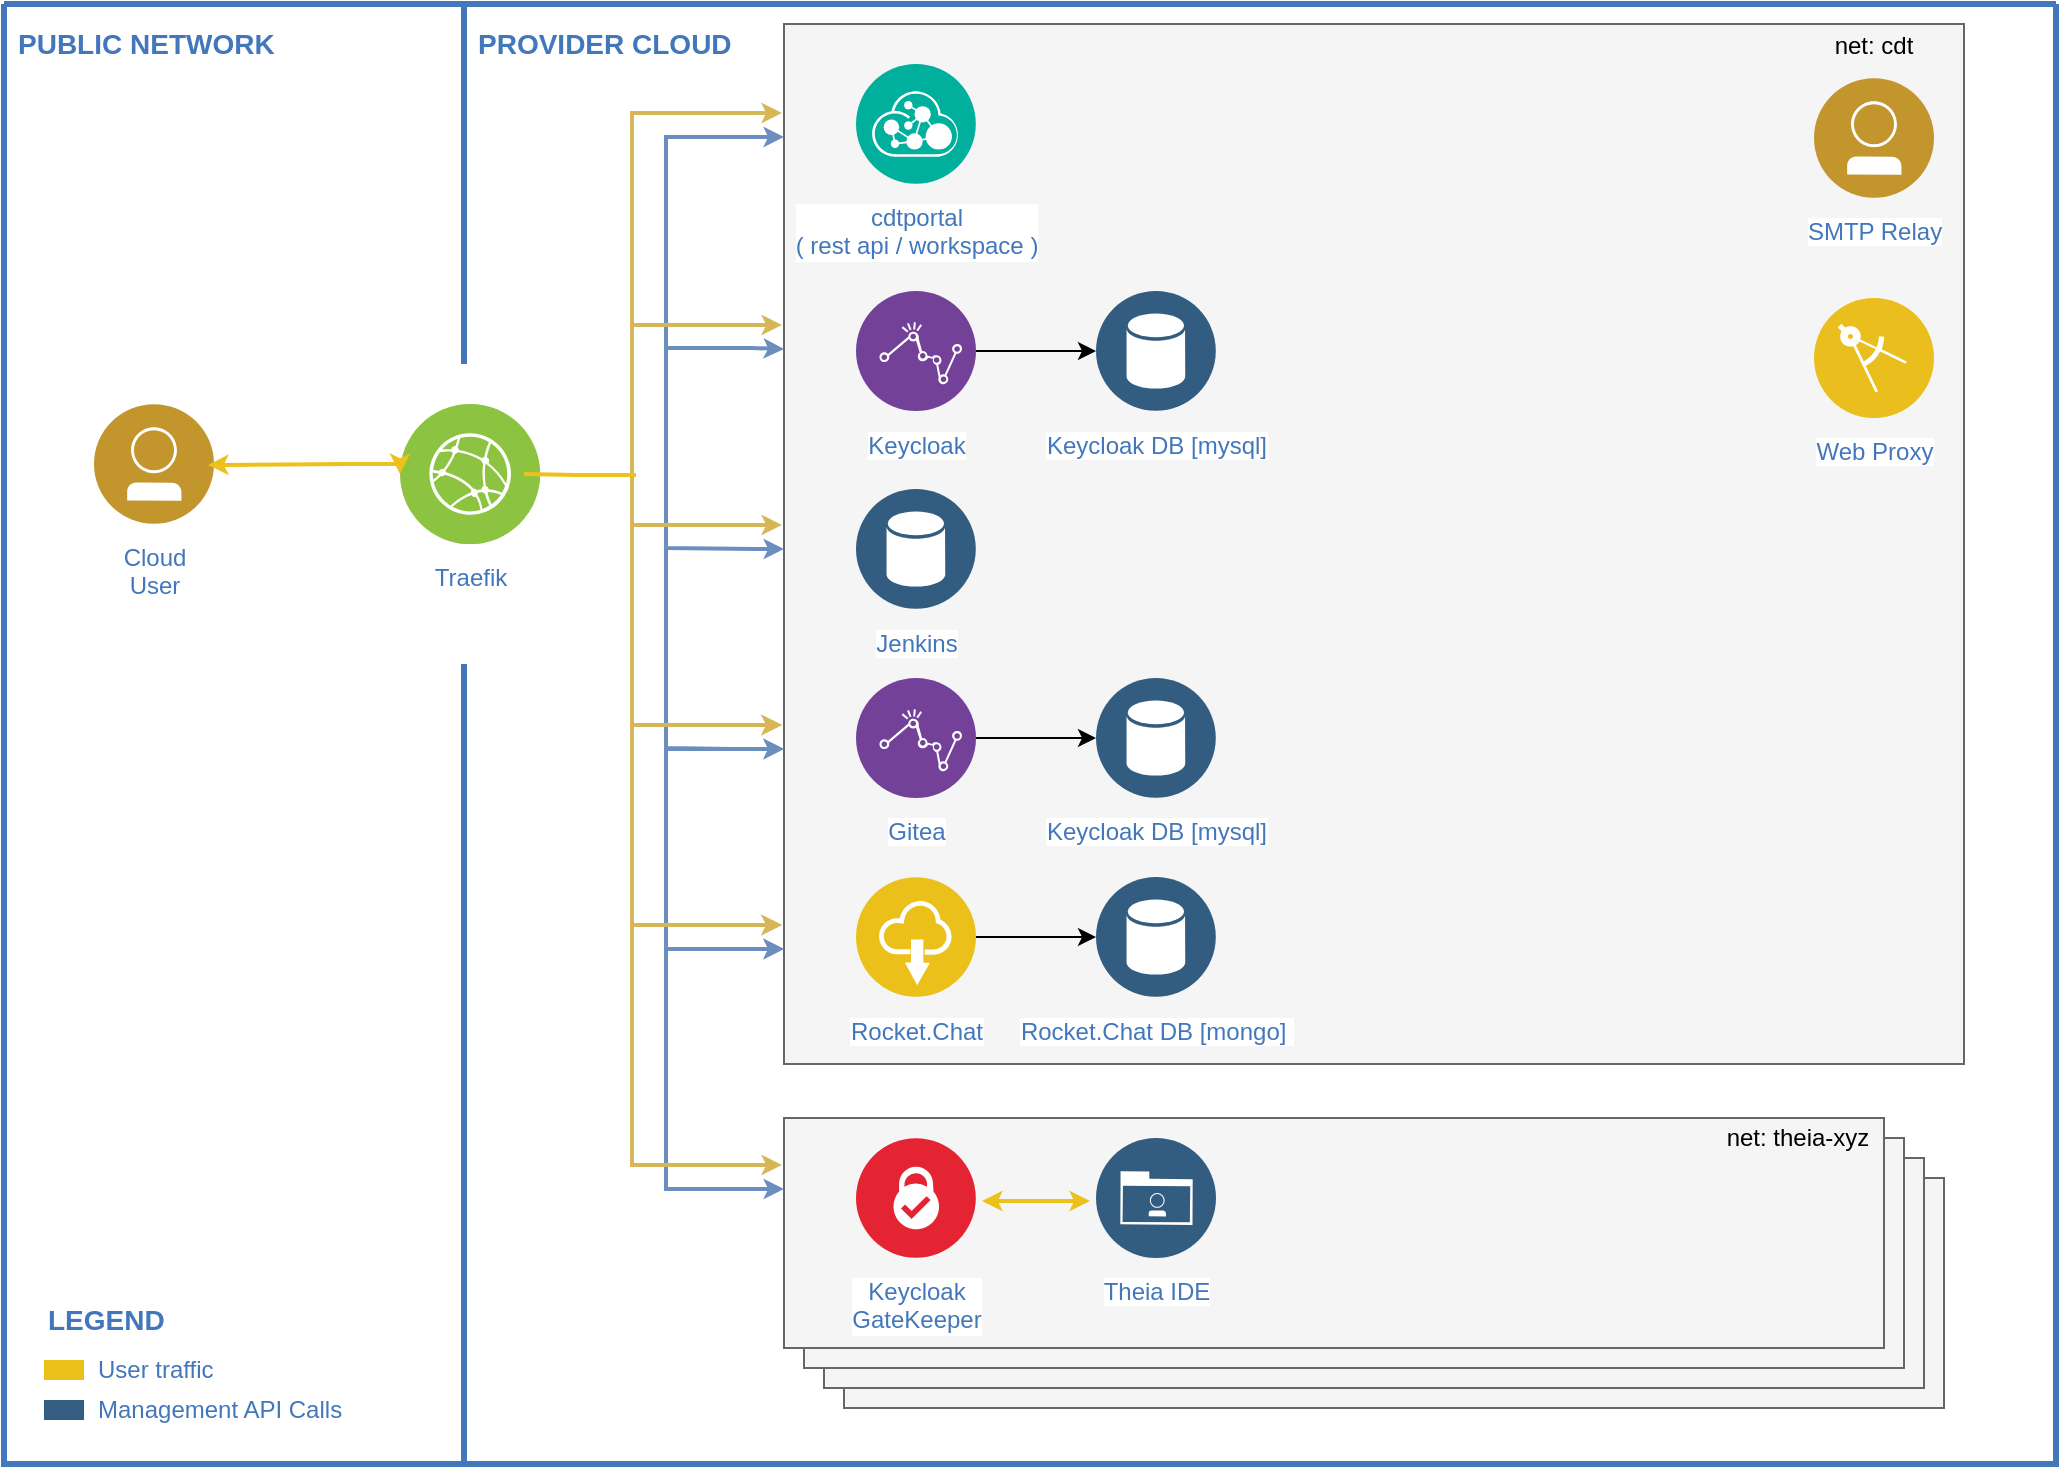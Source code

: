 <mxfile version="10.8.7" type="device"><diagram id="2f404044-711c-603c-8f00-f6bb4c023d3c" name="Page-1"><mxGraphModel dx="1271" dy="687" grid="1" gridSize="10" guides="1" tooltips="1" connect="1" arrows="1" fold="1" page="1" pageScale="1" pageWidth="1169" pageHeight="827" background="#ffffff" math="0" shadow="0"><root><mxCell id="0"/><mxCell id="1" parent="0"/><mxCell id="21" value="" style="swimlane;shadow=0;strokeColor=#4277BB;fillColor=#ffffff;fontColor=none;align=right;startSize=0;collapsible=0;noLabel=1;strokeWidth=3;" parent="1" vertex="1"><mxGeometry x="64" y="49" width="1026" height="730" as="geometry"/></mxCell><mxCell id="2qhpoPJ52fLnNUYMJwf9-90" value="" style="rounded=0;whiteSpace=wrap;html=1;fillColor=#f5f5f5;strokeColor=#666666;fontColor=#333333;" vertex="1" parent="21"><mxGeometry x="390" y="10" width="590" height="520" as="geometry"/></mxCell><mxCell id="2" value="Cloud&lt;br&gt;User&lt;br&gt;" style="aspect=fixed;perimeter=ellipsePerimeter;html=1;align=center;shadow=0;dashed=0;image;image=img/lib/ibm/users/user.svg;strokeColor=#FF0000;fillColor=#FFFF66;gradientColor=none;fontColor=#4277BB;labelBackgroundColor=#ffffff;fontSize=12;spacingTop=3;" parent="21" vertex="1"><mxGeometry x="45" y="200" width="60" height="60" as="geometry"/></mxCell><mxCell id="5" value="Traefik&lt;br&gt;" style="aspect=fixed;perimeter=ellipsePerimeter;html=1;align=center;shadow=0;dashed=0;image;image=img/lib/ibm/infrastructure/edge_services.svg;strokeColor=#FF0000;fillColor=#FFFF66;gradientColor=none;fontColor=#4277BB;labelBackgroundColor=#ffffff;spacingTop=3;" parent="21" vertex="1"><mxGeometry x="198" y="200" width="70" height="70" as="geometry"/></mxCell><mxCell id="6" value="cdtportal&lt;br&gt;( rest api / workspace )&lt;br&gt;" style="aspect=fixed;perimeter=ellipsePerimeter;html=1;align=center;shadow=0;dashed=0;image;image=img/lib/ibm/management/api_management.svg;strokeColor=#FF0000;fillColor=#FFFF66;gradientColor=none;fontColor=#4277BB;labelBackgroundColor=#ffffff;spacingTop=3;imageBackground=none;" parent="21" vertex="1"><mxGeometry x="426" y="30" width="60" height="60" as="geometry"/></mxCell><mxCell id="14" value="SMTP Relay" style="aspect=fixed;perimeter=ellipsePerimeter;html=1;align=center;shadow=0;dashed=0;image;image=img/lib/ibm/users/user.svg;strokeColor=#FF0000;fillColor=#FFFF66;gradientColor=none;fontColor=#4277BB;labelBackgroundColor=#ffffff;spacingTop=3;" parent="21" vertex="1"><mxGeometry x="905" y="37" width="60" height="60" as="geometry"/></mxCell><mxCell id="15" value="&lt;span&gt;Web Proxy&lt;/span&gt;&lt;br&gt;" style="aspect=fixed;perimeter=ellipsePerimeter;html=1;align=center;shadow=0;dashed=0;image;image=img/lib/ibm/applications/enterprise_applications.svg;strokeColor=#FF0000;fillColor=#FFFF66;gradientColor=none;fontColor=#4277BB;labelBackgroundColor=#ffffff;spacingTop=3;" parent="21" vertex="1"><mxGeometry x="905" y="147" width="60" height="60" as="geometry"/></mxCell><mxCell id="22" value="PUBLIC NETWORK" style="text;html=1;align=left;verticalAlign=middle;fontColor=#4277BB;shadow=0;dashed=0;strokeColor=none;fillColor=none;labelBackgroundColor=none;fontStyle=1;fontSize=14;spacingLeft=5;" parent="21" vertex="1"><mxGeometry y="10" width="150" height="20" as="geometry"/></mxCell><mxCell id="43" value="" style="line;strokeWidth=3;direction=south;html=1;shadow=0;labelBackgroundColor=none;fillColor=none;gradientColor=none;fontSize=12;fontColor=#4277BB;align=right;strokeColor=#4277BB;" parent="21" vertex="1"><mxGeometry x="225" width="10" height="180" as="geometry"/></mxCell><mxCell id="44" value="" style="line;strokeWidth=3;direction=south;html=1;shadow=0;labelBackgroundColor=none;fillColor=none;gradientColor=none;fontSize=12;fontColor=#4277BB;align=right;strokeColor=#4277BB;" parent="21" vertex="1"><mxGeometry x="225" y="330" width="10" height="400" as="geometry"/></mxCell><mxCell id="48" value="PROVIDER CLOUD" style="text;html=1;align=left;verticalAlign=middle;fontColor=#4277BB;shadow=0;dashed=0;strokeColor=none;fillColor=none;labelBackgroundColor=none;fontStyle=1;fontSize=14;spacingLeft=5;" parent="21" vertex="1"><mxGeometry x="230" y="10" width="150" height="20" as="geometry"/></mxCell><mxCell id="50" value="User traffic" style="rounded=0;html=1;shadow=0;labelBackgroundColor=none;strokeColor=none;strokeWidth=2;fillColor=#EBC01A;gradientColor=none;fontSize=12;fontColor=#4277BB;align=left;labelPosition=right;verticalLabelPosition=middle;verticalAlign=middle;spacingLeft=5;" parent="21" vertex="1"><mxGeometry x="20" y="678" width="20" height="10" as="geometry"/></mxCell><mxCell id="59" value="LEGEND" style="text;html=1;align=left;verticalAlign=middle;fontColor=#4277BB;shadow=0;dashed=0;strokeColor=none;fillColor=none;labelBackgroundColor=none;fontStyle=1;fontSize=14;spacingLeft=0;" parent="21" vertex="1"><mxGeometry x="20" y="648" width="150" height="20" as="geometry"/></mxCell><mxCell id="2qhpoPJ52fLnNUYMJwf9-62" style="edgeStyle=orthogonalEdgeStyle;rounded=0;html=1;labelBackgroundColor=#ffffff;jettySize=auto;orthogonalLoop=1;strokeColor=#EDC11C;fontColor=#000000;startArrow=classic;strokeWidth=2;endSize=4;startSize=4;exitX=0;exitY=0.5;exitDx=0;exitDy=0;" edge="1" parent="21" source="5"><mxGeometry relative="1" as="geometry"><Array as="points"><mxPoint x="198" y="230"/><mxPoint x="172" y="230"/></Array><mxPoint x="193" y="230.5" as="sourcePoint"/><mxPoint x="102" y="230.5" as="targetPoint"/></mxGeometry></mxCell><mxCell id="2qhpoPJ52fLnNUYMJwf9-77" value="" style="edgeStyle=orthogonalEdgeStyle;rounded=0;orthogonalLoop=1;jettySize=auto;html=1;" edge="1" parent="21" source="7" target="2qhpoPJ52fLnNUYMJwf9-75"><mxGeometry relative="1" as="geometry"/></mxCell><mxCell id="7" value="Rocket.Chat&lt;br&gt;" style="aspect=fixed;perimeter=ellipsePerimeter;html=1;align=center;shadow=0;dashed=0;image;image=img/lib/ibm/applications/saas_applications.svg;strokeColor=#FF0000;fillColor=#FFFF66;gradientColor=none;fontColor=#4277BB;labelBackgroundColor=#ffffff;spacingTop=3;rotation=0;" parent="21" vertex="1"><mxGeometry x="426" y="436.5" width="60" height="60" as="geometry"/></mxCell><mxCell id="2qhpoPJ52fLnNUYMJwf9-78" value="" style="edgeStyle=orthogonalEdgeStyle;rounded=0;orthogonalLoop=1;jettySize=auto;html=1;" edge="1" parent="21" source="8" target="2qhpoPJ52fLnNUYMJwf9-74"><mxGeometry relative="1" as="geometry"/></mxCell><mxCell id="8" value="Gitea&lt;br&gt;" style="aspect=fixed;perimeter=ellipsePerimeter;html=1;align=center;shadow=0;dashed=0;image;image=img/lib/ibm/analytics/analytics.svg;strokeColor=#FF0000;fillColor=#FFFF66;gradientColor=none;fontColor=#4277BB;labelBackgroundColor=#ffffff;spacingTop=3;rotation=0;" parent="21" vertex="1"><mxGeometry x="426" y="337" width="60" height="60" as="geometry"/></mxCell><mxCell id="9" value="Jenkins" style="aspect=fixed;perimeter=ellipsePerimeter;html=1;align=center;shadow=0;dashed=0;image;image=img/lib/ibm/data/data_services.svg;strokeColor=#FF0000;fillColor=#FFFF66;gradientColor=none;fontColor=#4277BB;labelBackgroundColor=#ffffff;spacingTop=3;rotation=0;" parent="21" vertex="1"><mxGeometry x="426" y="242.5" width="60" height="60" as="geometry"/></mxCell><mxCell id="2qhpoPJ52fLnNUYMJwf9-70" value="" style="edgeStyle=orthogonalEdgeStyle;rounded=0;orthogonalLoop=1;jettySize=auto;html=1;entryX=0;entryY=0.5;entryDx=0;entryDy=0;" edge="1" parent="21" source="10" target="2qhpoPJ52fLnNUYMJwf9-68"><mxGeometry relative="1" as="geometry"><mxPoint x="526" y="160" as="targetPoint"/></mxGeometry></mxCell><mxCell id="10" value="Keycloak&lt;br&gt;" style="aspect=fixed;perimeter=ellipsePerimeter;html=1;align=center;shadow=0;dashed=0;image;image=img/lib/ibm/analytics/analytics.svg;strokeColor=#FF0000;fillColor=#FFFF66;gradientColor=none;fontColor=#4277BB;labelBackgroundColor=#ffffff;spacingTop=3;rotation=0;" parent="21" vertex="1"><mxGeometry x="426" y="143.5" width="60" height="60" as="geometry"/></mxCell><mxCell id="2qhpoPJ52fLnNUYMJwf9-68" value="Keycloak DB [mysql]&lt;br&gt;" style="aspect=fixed;perimeter=ellipsePerimeter;html=1;align=center;shadow=0;dashed=0;image;image=img/lib/ibm/data/data_services.svg;strokeColor=#FF0000;fillColor=#FFFF66;gradientColor=none;fontColor=#4277BB;labelBackgroundColor=#ffffff;spacingTop=3;rotation=0;" vertex="1" parent="21"><mxGeometry x="546" y="143.5" width="60" height="60" as="geometry"/></mxCell><mxCell id="2qhpoPJ52fLnNUYMJwf9-74" value="Keycloak DB [mysql]&lt;br&gt;" style="aspect=fixed;perimeter=ellipsePerimeter;html=1;align=center;shadow=0;dashed=0;image;image=img/lib/ibm/data/data_services.svg;strokeColor=#FF0000;fillColor=#FFFF66;gradientColor=none;fontColor=#4277BB;labelBackgroundColor=#ffffff;spacingTop=3;rotation=0;" vertex="1" parent="21"><mxGeometry x="546" y="337" width="60" height="60" as="geometry"/></mxCell><mxCell id="2qhpoPJ52fLnNUYMJwf9-75" value="Rocket.Chat DB [mongo]&amp;nbsp;&lt;br&gt;" style="aspect=fixed;perimeter=ellipsePerimeter;html=1;align=center;shadow=0;dashed=0;image;image=img/lib/ibm/data/data_services.svg;strokeColor=#FF0000;fillColor=#FFFF66;gradientColor=none;fontColor=#4277BB;labelBackgroundColor=#ffffff;spacingTop=3;rotation=0;" vertex="1" parent="21"><mxGeometry x="546" y="436.5" width="60" height="60" as="geometry"/></mxCell><mxCell id="2qhpoPJ52fLnNUYMJwf9-100" value="" style="group" vertex="1" connectable="0" parent="21"><mxGeometry x="390" y="557" width="580" height="145" as="geometry"/></mxCell><mxCell id="2qhpoPJ52fLnNUYMJwf9-96" value="" style="rounded=0;whiteSpace=wrap;html=1;fillColor=#f5f5f5;strokeColor=#666666;fontColor=#333333;" vertex="1" parent="2qhpoPJ52fLnNUYMJwf9-100"><mxGeometry x="30" y="30" width="550" height="115" as="geometry"/></mxCell><mxCell id="2qhpoPJ52fLnNUYMJwf9-95" value="" style="rounded=0;whiteSpace=wrap;html=1;fillColor=#f5f5f5;strokeColor=#666666;fontColor=#333333;" vertex="1" parent="2qhpoPJ52fLnNUYMJwf9-100"><mxGeometry x="20" y="20" width="550" height="115" as="geometry"/></mxCell><mxCell id="2qhpoPJ52fLnNUYMJwf9-94" value="" style="rounded=0;whiteSpace=wrap;html=1;fillColor=#f5f5f5;strokeColor=#666666;fontColor=#333333;" vertex="1" parent="2qhpoPJ52fLnNUYMJwf9-100"><mxGeometry x="10" y="10" width="550" height="115" as="geometry"/></mxCell><mxCell id="2qhpoPJ52fLnNUYMJwf9-91" value="" style="rounded=0;whiteSpace=wrap;html=1;fillColor=#f5f5f5;strokeColor=#666666;fontColor=#333333;" vertex="1" parent="2qhpoPJ52fLnNUYMJwf9-100"><mxGeometry width="550" height="115" as="geometry"/></mxCell><mxCell id="17" value="Theia IDE&lt;br&gt;" style="aspect=fixed;perimeter=ellipsePerimeter;html=1;align=center;shadow=0;dashed=0;image;image=img/lib/ibm/data/enterprise_user_directory.svg;strokeColor=#FF0000;fillColor=#FFFF66;gradientColor=none;fontColor=#4277BB;labelBackgroundColor=#ffffff;spacingTop=3;" parent="2qhpoPJ52fLnNUYMJwf9-100" vertex="1"><mxGeometry x="156" y="10" width="60" height="60" as="geometry"/></mxCell><mxCell id="18" value="Keycloak &lt;br&gt;GateKeeper" style="aspect=fixed;perimeter=ellipsePerimeter;html=1;align=center;shadow=0;dashed=0;image;image=img/lib/ibm/blockchain/certificate_authority.svg;strokeColor=#FF0000;fillColor=#FFFF66;gradientColor=none;fontColor=#4277BB;labelBackgroundColor=#ffffff;spacingTop=3;" parent="2qhpoPJ52fLnNUYMJwf9-100" vertex="1"><mxGeometry x="36" y="10" width="60" height="60" as="geometry"/></mxCell><mxCell id="2qhpoPJ52fLnNUYMJwf9-97" style="edgeStyle=orthogonalEdgeStyle;rounded=0;html=1;labelBackgroundColor=#ffffff;jettySize=auto;orthogonalLoop=1;strokeColor=#EDC11C;fontColor=#000000;startArrow=classic;strokeWidth=2;endSize=4;startSize=4;" edge="1" parent="2qhpoPJ52fLnNUYMJwf9-100"><mxGeometry relative="1" as="geometry"><Array as="points"><mxPoint x="133" y="42"/><mxPoint x="133" y="42"/></Array><mxPoint x="153" y="41.5" as="sourcePoint"/><mxPoint x="99" y="41.5" as="targetPoint"/></mxGeometry></mxCell><mxCell id="2qhpoPJ52fLnNUYMJwf9-99" value="net: theia-xyz" style="text;html=1;strokeColor=none;fillColor=none;align=center;verticalAlign=middle;whiteSpace=wrap;rounded=0;" vertex="1" parent="2qhpoPJ52fLnNUYMJwf9-100"><mxGeometry x="464" width="86" height="20" as="geometry"/></mxCell><mxCell id="2qhpoPJ52fLnNUYMJwf9-103" value="net: cdt" style="text;html=1;strokeColor=none;fillColor=none;align=center;verticalAlign=middle;whiteSpace=wrap;rounded=0;" vertex="1" parent="21"><mxGeometry x="892" y="11" width="86" height="20" as="geometry"/></mxCell><mxCell id="2qhpoPJ52fLnNUYMJwf9-153" value="" style="group" vertex="1" connectable="0" parent="21"><mxGeometry x="331" y="66" width="59" height="526" as="geometry"/></mxCell><mxCell id="2qhpoPJ52fLnNUYMJwf9-81" style="edgeStyle=orthogonalEdgeStyle;rounded=0;html=1;labelBackgroundColor=#ffffff;jettySize=auto;orthogonalLoop=1;strokeColor=#6c8ebf;fontColor=#000000;startArrow=classic;strokeWidth=2;endSize=4;startSize=4;fillColor=#dae8fc;" edge="1" parent="2qhpoPJ52fLnNUYMJwf9-153"><mxGeometry relative="1" as="geometry"><Array as="points"><mxPoint x="32.699" y="307"/><mxPoint y="306"/><mxPoint/></Array><mxPoint x="59" y="306.5" as="sourcePoint"/><mxPoint x="59" y="0.5" as="targetPoint"/></mxGeometry></mxCell><mxCell id="2qhpoPJ52fLnNUYMJwf9-83" style="edgeStyle=orthogonalEdgeStyle;rounded=0;html=1;labelBackgroundColor=#ffffff;jettySize=auto;orthogonalLoop=1;strokeColor=#6c8ebf;fontColor=#000000;startArrow=classic;strokeWidth=2;endSize=4;startSize=4;fillColor=#dae8fc;" edge="1" parent="2qhpoPJ52fLnNUYMJwf9-153"><mxGeometry relative="1" as="geometry"><Array as="points"><mxPoint x="44.783" y="206"/><mxPoint y="206"/><mxPoint y="106"/><mxPoint x="42.651" y="106"/><mxPoint x="42.651" y="107"/></Array><mxPoint x="59" y="206.5" as="sourcePoint"/><mxPoint x="59" y="106.5" as="targetPoint"/></mxGeometry></mxCell><mxCell id="2qhpoPJ52fLnNUYMJwf9-104" style="edgeStyle=orthogonalEdgeStyle;rounded=0;html=1;labelBackgroundColor=#ffffff;jettySize=auto;orthogonalLoop=1;strokeColor=#6c8ebf;fontColor=#000000;startArrow=classic;strokeWidth=2;endSize=4;startSize=4;fillColor=#dae8fc;" edge="1" parent="2qhpoPJ52fLnNUYMJwf9-153"><mxGeometry relative="1" as="geometry"><Array as="points"><mxPoint x="59" y="406"/><mxPoint y="406"/><mxPoint y="307"/></Array><mxPoint x="59" y="406.5" as="sourcePoint"/><mxPoint x="59" y="306.5" as="targetPoint"/></mxGeometry></mxCell><mxCell id="2qhpoPJ52fLnNUYMJwf9-151" style="edgeStyle=orthogonalEdgeStyle;rounded=0;html=1;labelBackgroundColor=#ffffff;jettySize=auto;orthogonalLoop=1;strokeColor=#6c8ebf;fontColor=#000000;startArrow=classic;strokeWidth=2;endSize=4;startSize=4;fillColor=#dae8fc;" edge="1" parent="2qhpoPJ52fLnNUYMJwf9-153"><mxGeometry relative="1" as="geometry"><Array as="points"><mxPoint x="59" y="526"/><mxPoint y="526"/><mxPoint y="407"/></Array><mxPoint x="59" y="526.5" as="sourcePoint"/><mxPoint x="59" y="406.5" as="targetPoint"/></mxGeometry></mxCell><mxCell id="2qhpoPJ52fLnNUYMJwf9-159" value="" style="group" vertex="1" connectable="0" parent="21"><mxGeometry x="314" y="55" height="525" as="geometry"/></mxCell><mxCell id="2qhpoPJ52fLnNUYMJwf9-155" style="edgeStyle=orthogonalEdgeStyle;rounded=0;html=1;labelBackgroundColor=#ffffff;jettySize=auto;orthogonalLoop=1;strokeColor=#d6b656;fontColor=#000000;startArrow=classic;strokeWidth=2;endSize=4;startSize=4;fillColor=#fff2cc;" edge="1" parent="2qhpoPJ52fLnNUYMJwf9-159"><mxGeometry relative="1" as="geometry"><Array as="points"><mxPoint y="305"/><mxPoint/></Array><mxPoint x="75" y="305.5" as="sourcePoint"/><mxPoint x="75" y="-0.5" as="targetPoint"/></mxGeometry></mxCell><mxCell id="2qhpoPJ52fLnNUYMJwf9-156" style="edgeStyle=orthogonalEdgeStyle;rounded=0;html=1;labelBackgroundColor=#ffffff;jettySize=auto;orthogonalLoop=1;strokeColor=#d6b656;fontColor=#000000;startArrow=classic;strokeWidth=2;endSize=4;startSize=4;fillColor=#fff2cc;" edge="1" parent="2qhpoPJ52fLnNUYMJwf9-159"><mxGeometry relative="1" as="geometry"><Array as="points"><mxPoint y="205"/><mxPoint y="105"/></Array><mxPoint x="75" y="205.5" as="sourcePoint"/><mxPoint x="75" y="105.5" as="targetPoint"/></mxGeometry></mxCell><mxCell id="2qhpoPJ52fLnNUYMJwf9-157" style="edgeStyle=orthogonalEdgeStyle;rounded=0;html=1;labelBackgroundColor=#ffffff;jettySize=auto;orthogonalLoop=1;strokeColor=#d6b656;fontColor=#000000;startArrow=classic;strokeWidth=2;endSize=4;startSize=4;fillColor=#fff2cc;" edge="1" parent="2qhpoPJ52fLnNUYMJwf9-159"><mxGeometry relative="1" as="geometry"><Array as="points"><mxPoint y="405"/><mxPoint y="305"/></Array><mxPoint x="75" y="405.5" as="sourcePoint"/><mxPoint x="75" y="305.5" as="targetPoint"/></mxGeometry></mxCell><mxCell id="2qhpoPJ52fLnNUYMJwf9-158" style="edgeStyle=orthogonalEdgeStyle;rounded=0;html=1;labelBackgroundColor=#ffffff;jettySize=auto;orthogonalLoop=1;strokeColor=#d6b656;fontColor=#000000;startArrow=classic;strokeWidth=2;endSize=4;startSize=4;fillColor=#fff2cc;" edge="1" parent="2qhpoPJ52fLnNUYMJwf9-159"><mxGeometry relative="1" as="geometry"><Array as="points"><mxPoint y="525"/><mxPoint y="405"/></Array><mxPoint x="75" y="525.5" as="sourcePoint"/><mxPoint x="75" y="405.5" as="targetPoint"/></mxGeometry></mxCell><mxCell id="2qhpoPJ52fLnNUYMJwf9-163" style="edgeStyle=orthogonalEdgeStyle;rounded=0;html=1;labelBackgroundColor=#ffffff;jettySize=auto;orthogonalLoop=1;strokeColor=#EDC11C;fontColor=#000000;startArrow=none;strokeWidth=2;endSize=4;startSize=4;endArrow=none;endFill=0;startFill=0;" edge="1" parent="21"><mxGeometry relative="1" as="geometry"><Array as="points"><mxPoint x="286" y="235"/><mxPoint x="286" y="235"/></Array><mxPoint x="316" y="235.5" as="sourcePoint"/><mxPoint x="260" y="235" as="targetPoint"/></mxGeometry></mxCell><mxCell id="2qhpoPJ52fLnNUYMJwf9-174" value="Management API Calls" style="rounded=0;html=1;shadow=0;labelBackgroundColor=none;strokeColor=none;strokeWidth=2;fillColor=#335D81;gradientColor=none;fontSize=12;fontColor=#4277BB;align=left;labelPosition=right;verticalLabelPosition=middle;verticalAlign=middle;spacingLeft=5;" vertex="1" parent="1"><mxGeometry x="84" y="747" width="20" height="10" as="geometry"/></mxCell></root></mxGraphModel></diagram></mxfile>